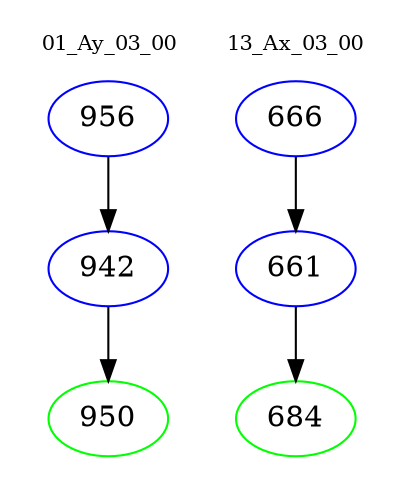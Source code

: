 digraph{
subgraph cluster_0 {
color = white
label = "01_Ay_03_00";
fontsize=10;
T0_956 [label="956", color="blue"]
T0_956 -> T0_942 [color="black"]
T0_942 [label="942", color="blue"]
T0_942 -> T0_950 [color="black"]
T0_950 [label="950", color="green"]
}
subgraph cluster_1 {
color = white
label = "13_Ax_03_00";
fontsize=10;
T1_666 [label="666", color="blue"]
T1_666 -> T1_661 [color="black"]
T1_661 [label="661", color="blue"]
T1_661 -> T1_684 [color="black"]
T1_684 [label="684", color="green"]
}
}
